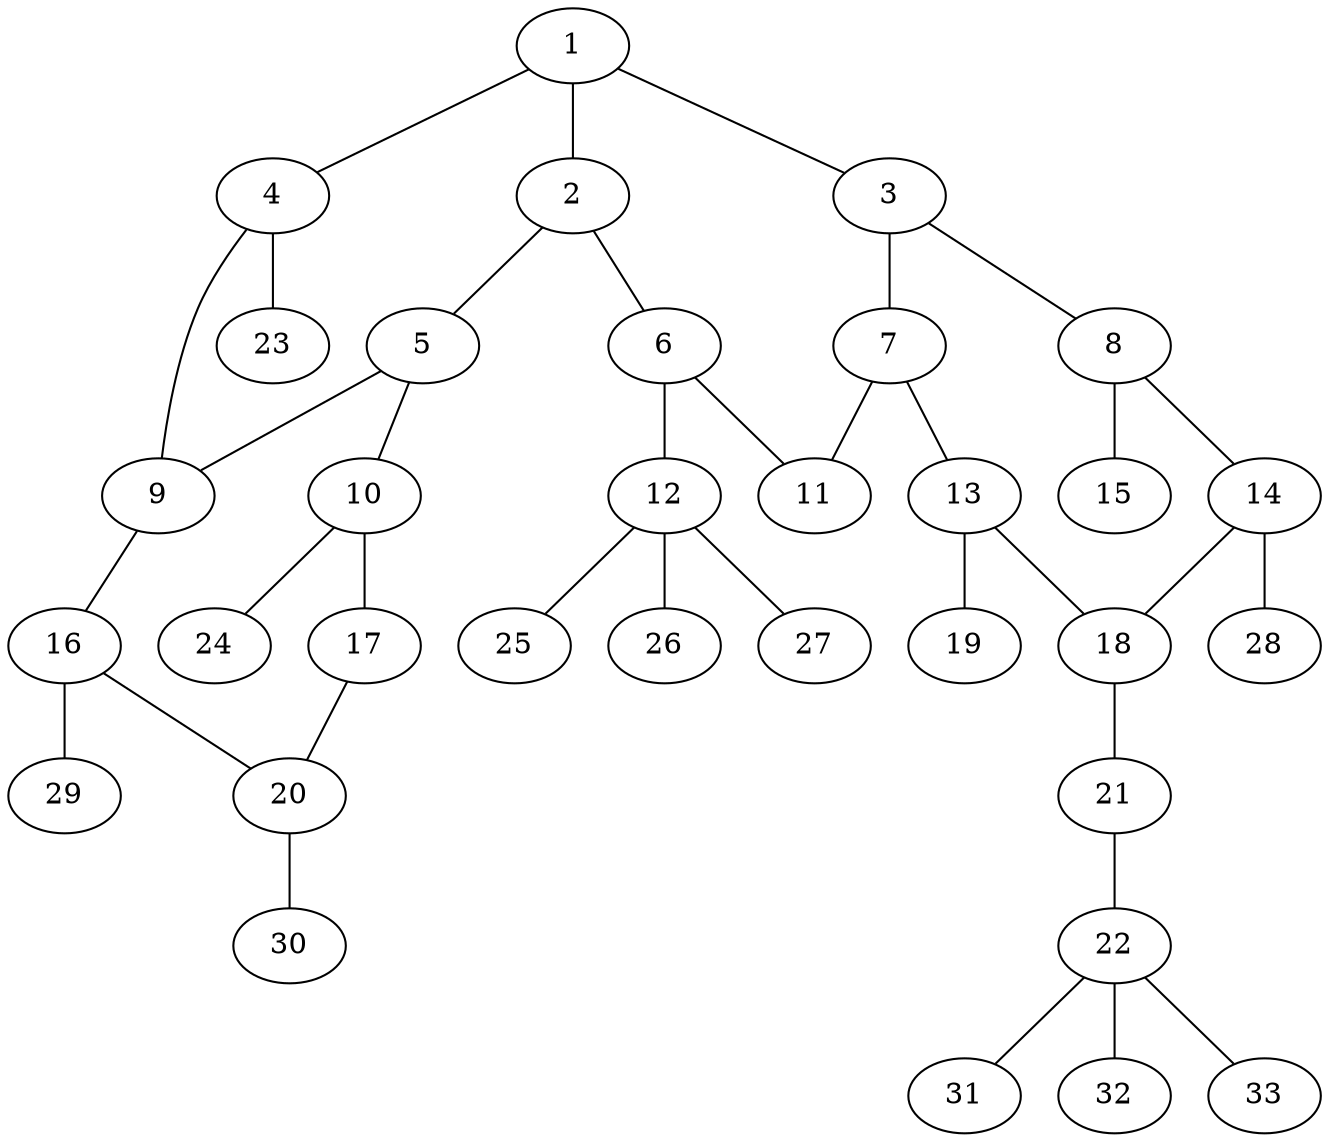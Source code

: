 graph molecule_321 {
	1	 [chem=C];
	2	 [chem=C];
	1 -- 2	 [valence=2];
	3	 [chem=C];
	1 -- 3	 [valence=1];
	4	 [chem=N];
	1 -- 4	 [valence=1];
	5	 [chem=C];
	2 -- 5	 [valence=1];
	6	 [chem=C];
	2 -- 6	 [valence=1];
	7	 [chem=C];
	3 -- 7	 [valence=2];
	8	 [chem=C];
	3 -- 8	 [valence=1];
	9	 [chem=C];
	4 -- 9	 [valence=1];
	23	 [chem=H];
	4 -- 23	 [valence=1];
	5 -- 9	 [valence=2];
	10	 [chem=C];
	5 -- 10	 [valence=1];
	11	 [chem=N];
	6 -- 11	 [valence=2];
	12	 [chem=C];
	6 -- 12	 [valence=1];
	7 -- 11	 [valence=1];
	13	 [chem=C];
	7 -- 13	 [valence=1];
	14	 [chem=C];
	8 -- 14	 [valence=1];
	15	 [chem=O];
	8 -- 15	 [valence=2];
	16	 [chem=C];
	9 -- 16	 [valence=1];
	17	 [chem=N];
	10 -- 17	 [valence=2];
	24	 [chem=H];
	10 -- 24	 [valence=1];
	25	 [chem=H];
	12 -- 25	 [valence=1];
	26	 [chem=H];
	12 -- 26	 [valence=1];
	27	 [chem=H];
	12 -- 27	 [valence=1];
	18	 [chem=C];
	13 -- 18	 [valence=1];
	19	 [chem=O];
	13 -- 19	 [valence=2];
	14 -- 18	 [valence=2];
	28	 [chem=H];
	14 -- 28	 [valence=1];
	20	 [chem=C];
	16 -- 20	 [valence=2];
	29	 [chem=H];
	16 -- 29	 [valence=1];
	17 -- 20	 [valence=1];
	21	 [chem=O];
	18 -- 21	 [valence=1];
	30	 [chem=H];
	20 -- 30	 [valence=1];
	22	 [chem=C];
	21 -- 22	 [valence=1];
	31	 [chem=H];
	22 -- 31	 [valence=1];
	32	 [chem=H];
	22 -- 32	 [valence=1];
	33	 [chem=H];
	22 -- 33	 [valence=1];
}

